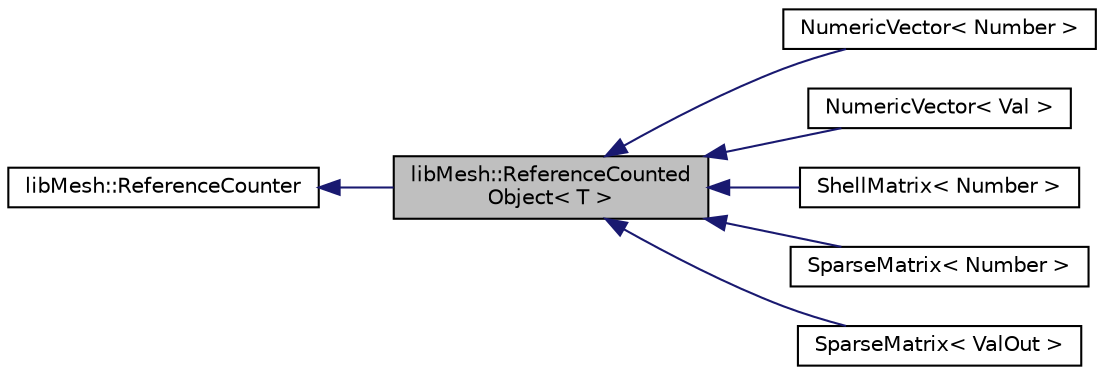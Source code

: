 digraph "libMesh::ReferenceCountedObject&lt; T &gt;"
{
  edge [fontname="Helvetica",fontsize="10",labelfontname="Helvetica",labelfontsize="10"];
  node [fontname="Helvetica",fontsize="10",shape=record];
  rankdir="LR";
  Node0 [label="libMesh::ReferenceCounted\lObject\< T \>",height=0.2,width=0.4,color="black", fillcolor="grey75", style="filled", fontcolor="black"];
  Node1 -> Node0 [dir="back",color="midnightblue",fontsize="10",style="solid",fontname="Helvetica"];
  Node1 [label="libMesh::ReferenceCounter",height=0.2,width=0.4,color="black", fillcolor="white", style="filled",URL="$classlibMesh_1_1ReferenceCounter.html",tooltip="Common base for all objects whose creations/destructions are counted. "];
  Node0 -> Node2 [dir="back",color="midnightblue",fontsize="10",style="solid",fontname="Helvetica"];
  Node2 [label="NumericVector\< Number \>",height=0.2,width=0.4,color="black", fillcolor="white", style="filled",URL="$classlibMesh_1_1NumericVector.html"];
  Node0 -> Node3 [dir="back",color="midnightblue",fontsize="10",style="solid",fontname="Helvetica"];
  Node3 [label="NumericVector\< Val \>",height=0.2,width=0.4,color="black", fillcolor="white", style="filled",URL="$classlibMesh_1_1NumericVector.html"];
  Node0 -> Node4 [dir="back",color="midnightblue",fontsize="10",style="solid",fontname="Helvetica"];
  Node4 [label="ShellMatrix\< Number \>",height=0.2,width=0.4,color="black", fillcolor="white", style="filled",URL="$classlibMesh_1_1ShellMatrix.html"];
  Node0 -> Node5 [dir="back",color="midnightblue",fontsize="10",style="solid",fontname="Helvetica"];
  Node5 [label="SparseMatrix\< Number \>",height=0.2,width=0.4,color="black", fillcolor="white", style="filled",URL="$classlibMesh_1_1SparseMatrix.html"];
  Node0 -> Node6 [dir="back",color="midnightblue",fontsize="10",style="solid",fontname="Helvetica"];
  Node6 [label="SparseMatrix\< ValOut \>",height=0.2,width=0.4,color="black", fillcolor="white", style="filled",URL="$classlibMesh_1_1SparseMatrix.html"];
}
